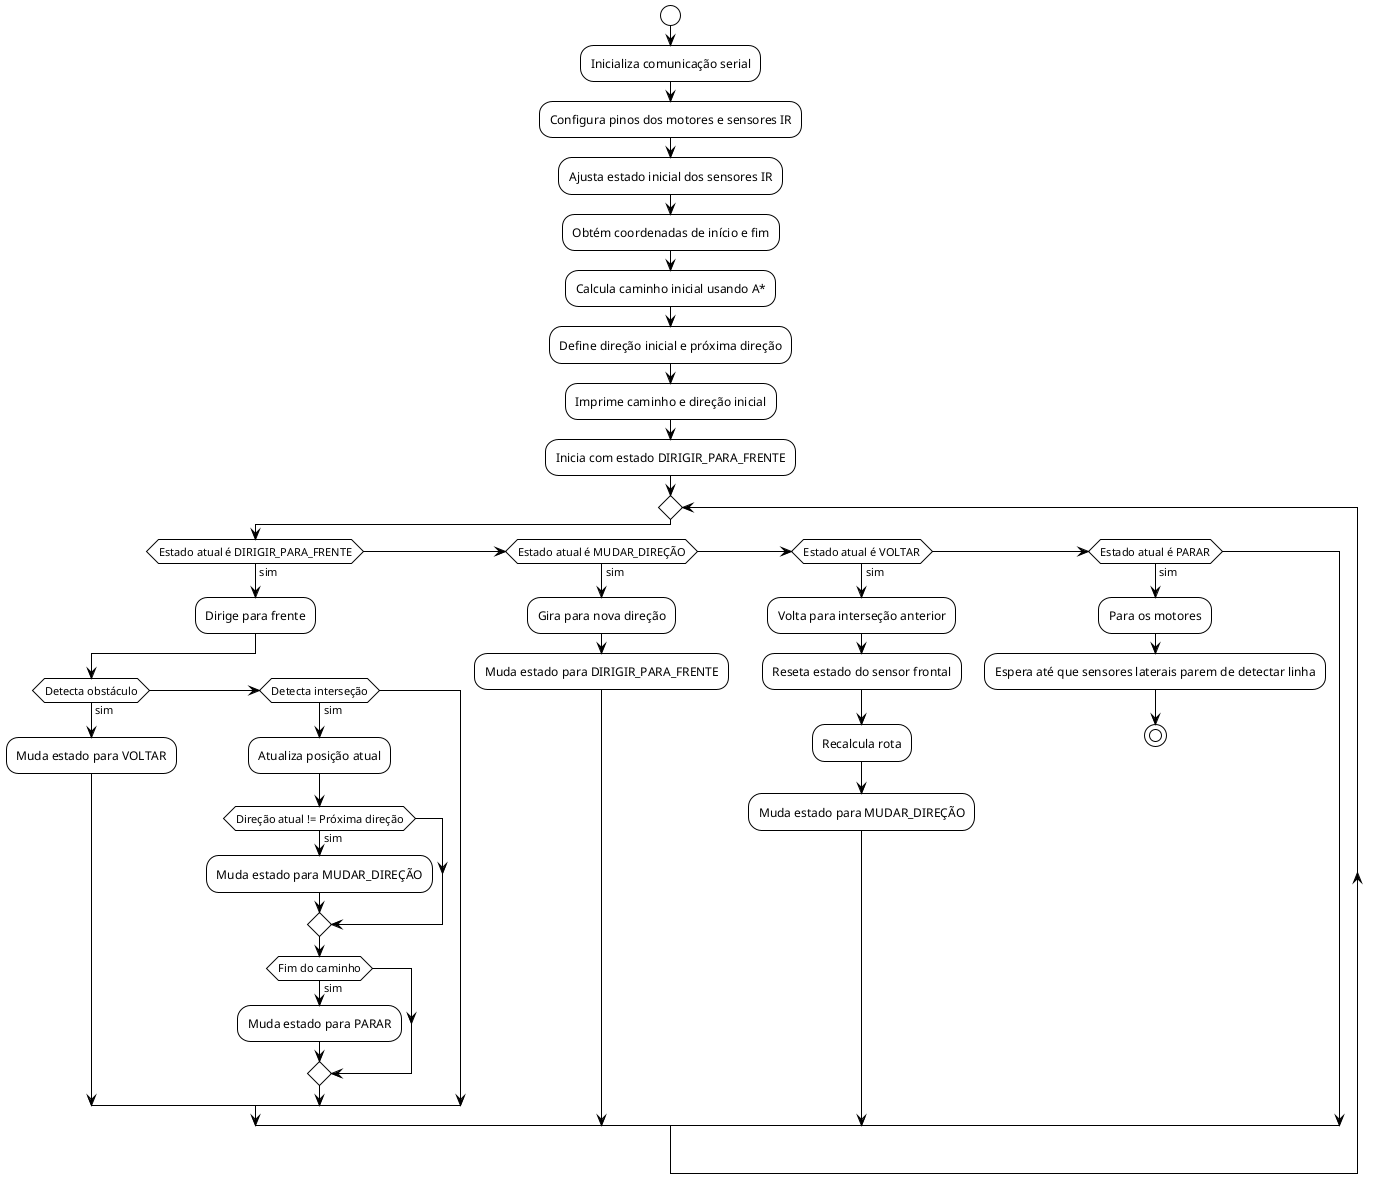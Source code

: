 @startuml
!theme plain

start
:Inicializa comunicação serial;
:Configura pinos dos motores e sensores IR;
:Ajusta estado inicial dos sensores IR;
:Obtém coordenadas de início e fim;
:Calcula caminho inicial usando A*;
:Define direção inicial e próxima direção;
:Imprime caminho e direção inicial;
:Inicia com estado DIRIGIR_PARA_FRENTE;

repeat
    if (Estado atual é DIRIGIR_PARA_FRENTE) then (sim)
        :Dirige para frente;
        if (Detecta obstáculo) then (sim)
            :Muda estado para VOLTAR;
        elseif (Detecta interseção) then (sim)
            :Atualiza posição atual;
            if (Direção atual != Próxima direção) then (sim)
                :Muda estado para MUDAR_DIREÇÃO;
            endif
            if (Fim do caminho) then (sim)
                :Muda estado para PARAR;
            endif
        endif
    elseif (Estado atual é MUDAR_DIREÇÃO) then (sim)
        :Gira para nova direção;
        :Muda estado para DIRIGIR_PARA_FRENTE;
    elseif (Estado atual é VOLTAR) then (sim)
        :Volta para interseção anterior;
        :Reseta estado do sensor frontal;
        :Recalcula rota;
        :Muda estado para MUDAR_DIREÇÃO;
    elseif (Estado atual é PARAR) then (sim)
        :Para os motores;
        :Espera até que sensores laterais parem de detectar linha;
        stop
    endif
@enduml